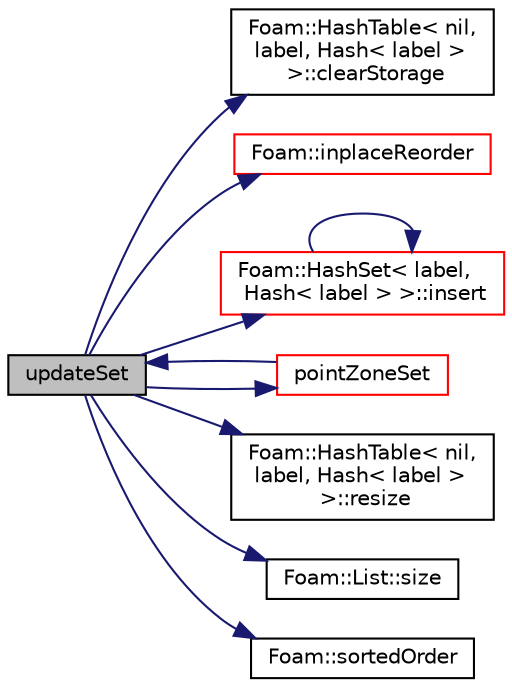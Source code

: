 digraph "updateSet"
{
  bgcolor="transparent";
  edge [fontname="Helvetica",fontsize="10",labelfontname="Helvetica",labelfontsize="10"];
  node [fontname="Helvetica",fontsize="10",shape=record];
  rankdir="LR";
  Node1 [label="updateSet",height=0.2,width=0.4,color="black", fillcolor="grey75", style="filled", fontcolor="black"];
  Node1 -> Node2 [color="midnightblue",fontsize="10",style="solid",fontname="Helvetica"];
  Node2 [label="Foam::HashTable\< nil,\l label, Hash\< label \>\l \>::clearStorage",height=0.2,width=0.4,color="black",URL="$a00994.html#a77e7fd5aa3adf14be9cbcd6e670f7843",tooltip="Clear the table entries and the table itself. "];
  Node1 -> Node3 [color="midnightblue",fontsize="10",style="solid",fontname="Helvetica"];
  Node3 [label="Foam::inplaceReorder",height=0.2,width=0.4,color="red",URL="$a10887.html#afacafc96b1d456a8ba5cfb6c77ff9eb7",tooltip="Inplace reorder the elements of a list. "];
  Node1 -> Node4 [color="midnightblue",fontsize="10",style="solid",fontname="Helvetica"];
  Node4 [label="Foam::HashSet\< label,\l Hash\< label \> \>::insert",height=0.2,width=0.4,color="red",URL="$a00992.html#a49f0753d9652681fc3a81f59951a0ad7",tooltip="Insert a new entry. "];
  Node4 -> Node4 [color="midnightblue",fontsize="10",style="solid",fontname="Helvetica"];
  Node1 -> Node5 [color="midnightblue",fontsize="10",style="solid",fontname="Helvetica"];
  Node5 [label="pointZoneSet",height=0.2,width=0.4,color="red",URL="$a01943.html#a30266f36aa376b247f8b93c81213a836",tooltip="Construct from objectRegistry and name. "];
  Node5 -> Node1 [color="midnightblue",fontsize="10",style="solid",fontname="Helvetica"];
  Node1 -> Node6 [color="midnightblue",fontsize="10",style="solid",fontname="Helvetica"];
  Node6 [label="Foam::HashTable\< nil,\l label, Hash\< label \>\l \>::resize",height=0.2,width=0.4,color="black",URL="$a00994.html#ae697ea15032f01f89988bb8ada677832",tooltip="Resize the hash table for efficiency. "];
  Node1 -> Node7 [color="midnightblue",fontsize="10",style="solid",fontname="Helvetica"];
  Node7 [label="Foam::List::size",height=0.2,width=0.4,color="black",URL="$a01392.html#a8a5f6fa29bd4b500caf186f60245b384",tooltip="Override size to be inconsistent with allocated storage. "];
  Node1 -> Node8 [color="midnightblue",fontsize="10",style="solid",fontname="Helvetica"];
  Node8 [label="Foam::sortedOrder",height=0.2,width=0.4,color="black",URL="$a10887.html#acf128ea037506c14446998bb7ca39264",tooltip="Generate the (stable) sort order for the list. "];
}
